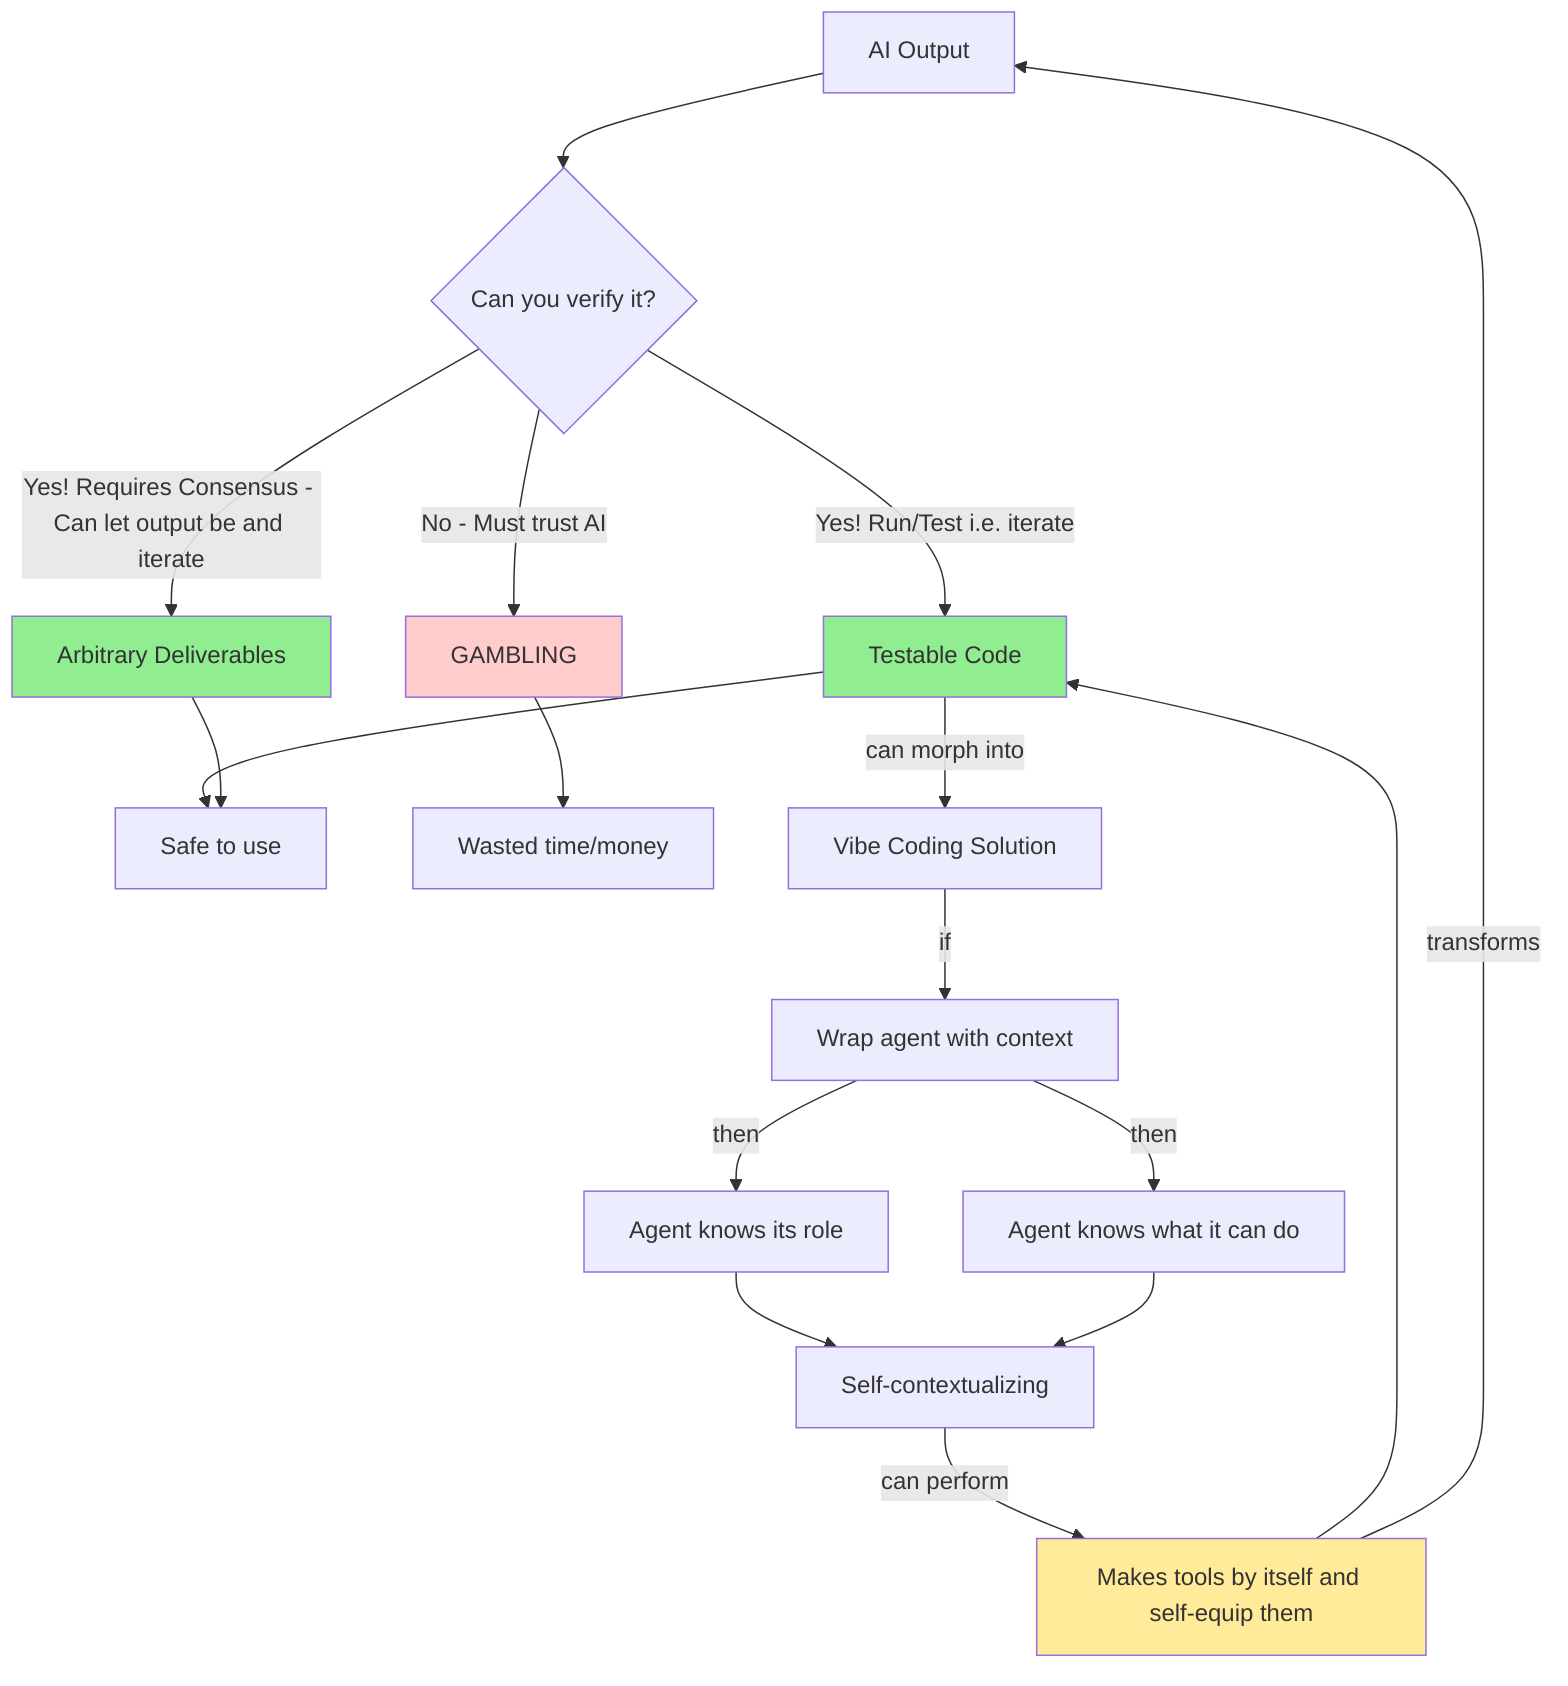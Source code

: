 flowchart TD
    A[AI Output] --> B{Can you verify it?}
    B -->|Yes! Run/Test i.e. iterate| C[Testable Code]
    B -->|Yes! Requires Consensus - Can let output be and iterate| D[Arbitrary Deliverables]
    B -->|No - Must trust AI| E[GAMBLING]
    
    C --> F[Safe to use]
    D --> F
    E --> G[Wasted time/money]
    
    H[Vibe Coding Solution] -->|if| I[Wrap agent with context]
    I -->|then| J[Agent knows its role]
    I -->|then| K[Agent knows what it can do]
    J --> L[Self-contextualizing]
    K --> L
    L -->|can perform| M[Makes tools by itself and self-equip them]
    M --> C
    C -->|can morph into| H
    M -->|transforms| A
    
    style C fill:#90EE90
    style D fill:#90EE90
    style E fill:#ffcccc
    style M fill:#ffeb99